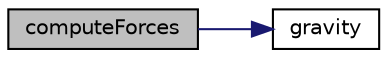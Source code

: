 digraph "computeForces"
{
 // INTERACTIVE_SVG=YES
 // LATEX_PDF_SIZE
  edge [fontname="Helvetica",fontsize="10",labelfontname="Helvetica",labelfontsize="10"];
  node [fontname="Helvetica",fontsize="10",shape=record];
  rankdir="LR";
  Node1 [label="computeForces",height=0.2,width=0.4,color="black", fillcolor="grey75", style="filled", fontcolor="black",tooltip=" "];
  Node1 -> Node2 [color="midnightblue",fontsize="10",style="solid",fontname="Helvetica"];
  Node2 [label="gravity",height=0.2,width=0.4,color="black", fillcolor="white", style="filled",URL="$main_8cpp.html#ad265b53fa5830cc6f0de2b37a8e3e155",tooltip="Gravity force vector in International System of Units."];
}
